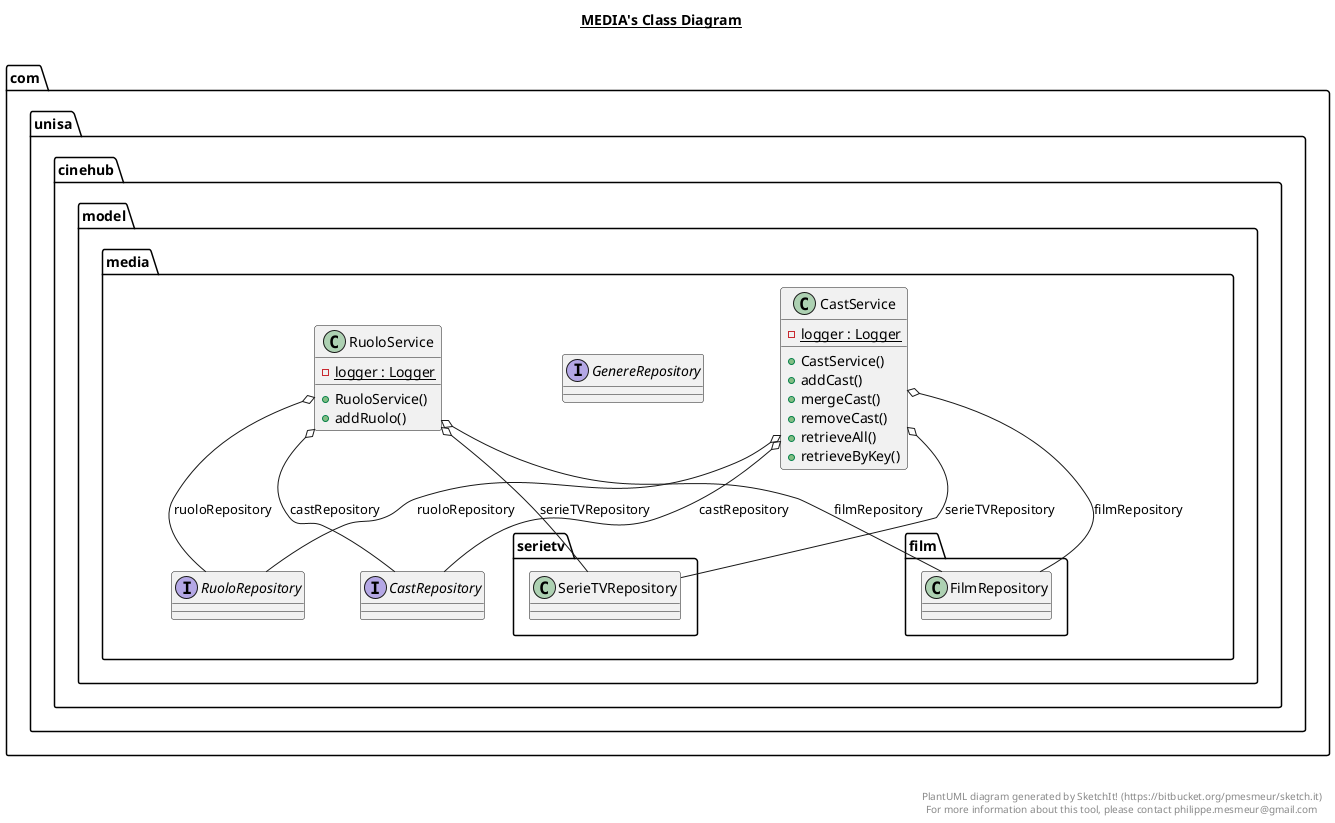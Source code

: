 @startuml

title __MEDIA's Class Diagram__\n

  namespace com.unisa.cinehub {
    namespace model.media {
      interface com.unisa.cinehub.model.media.CastRepository {
      }
    }
  }
  

  namespace com.unisa.cinehub {
    namespace model.media {
      class com.unisa.cinehub.model.media.CastService {
          {static} - logger : Logger
          + CastService()
          + addCast()
          + mergeCast()
          + removeCast()
          + retrieveAll()
          + retrieveByKey()
      }
    }
  }
  

  namespace com.unisa.cinehub {
    namespace model.media {
      interface com.unisa.cinehub.model.media.GenereRepository {
      }
    }
  }
  

  namespace com.unisa.cinehub {
    namespace model.media {
      interface com.unisa.cinehub.model.media.RuoloRepository {
      }
    }
  }
  

  namespace com.unisa.cinehub {
    namespace model.media {
      class com.unisa.cinehub.model.media.RuoloService {
          {static} - logger : Logger
          + RuoloService()
          + addRuolo()
      }
    }
  }
  

  com.unisa.cinehub.model.media.CastService o-- com.unisa.cinehub.model.media.CastRepository : castRepository
  com.unisa.cinehub.model.media.CastService o-- com.unisa.cinehub.model.media.film.FilmRepository : filmRepository
  com.unisa.cinehub.model.media.CastService o-- com.unisa.cinehub.model.media.RuoloRepository : ruoloRepository
  com.unisa.cinehub.model.media.CastService o-- com.unisa.cinehub.model.media.serietv.SerieTVRepository : serieTVRepository
  com.unisa.cinehub.model.media.RuoloService o-- com.unisa.cinehub.model.media.CastRepository : castRepository
  com.unisa.cinehub.model.media.RuoloService o-- com.unisa.cinehub.model.media.film.FilmRepository : filmRepository
  com.unisa.cinehub.model.media.RuoloService o-- com.unisa.cinehub.model.media.RuoloRepository : ruoloRepository
  com.unisa.cinehub.model.media.RuoloService o-- com.unisa.cinehub.model.media.serietv.SerieTVRepository : serieTVRepository


right footer


PlantUML diagram generated by SketchIt! (https://bitbucket.org/pmesmeur/sketch.it)
For more information about this tool, please contact philippe.mesmeur@gmail.com
endfooter

@enduml
